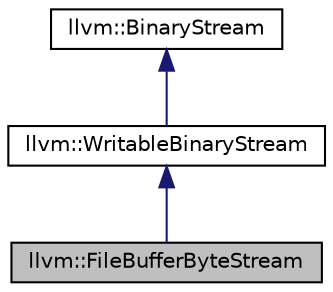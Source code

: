 digraph "llvm::FileBufferByteStream"
{
 // LATEX_PDF_SIZE
  bgcolor="transparent";
  edge [fontname="Helvetica",fontsize="10",labelfontname="Helvetica",labelfontsize="10"];
  node [fontname="Helvetica",fontsize="10",shape=record];
  Node1 [label="llvm::FileBufferByteStream",height=0.2,width=0.4,color="black", fillcolor="grey75", style="filled", fontcolor="black",tooltip="An implementation of WritableBinaryStream backed by an llvm FileOutputBuffer."];
  Node2 -> Node1 [dir="back",color="midnightblue",fontsize="10",style="solid",fontname="Helvetica"];
  Node2 [label="llvm::WritableBinaryStream",height=0.2,width=0.4,color="black",URL="$classllvm_1_1WritableBinaryStream.html",tooltip="A BinaryStream which can be read from as well as written to."];
  Node3 -> Node2 [dir="back",color="midnightblue",fontsize="10",style="solid",fontname="Helvetica"];
  Node3 [label="llvm::BinaryStream",height=0.2,width=0.4,color="black",URL="$classllvm_1_1BinaryStream.html",tooltip="An interface for accessing data in a stream-like format, but which discourages copying."];
}
